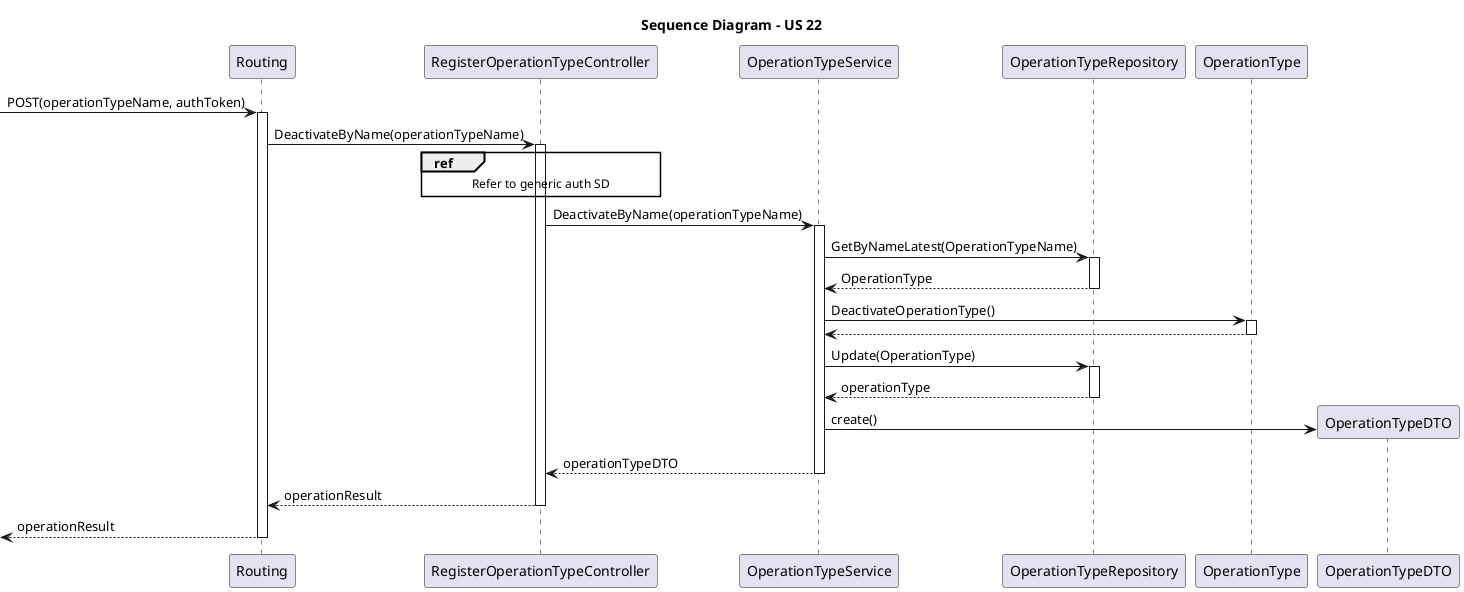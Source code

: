 @startuml US22_SD

title Sequence Diagram - US 22

participant Routing as rt
participant RegisterOperationTypeController as ctrl
participant OperationTypeService as serv
participant OperationTypeRepository as repo
participant OperationType as op
participant OperationTypeDTO as dto

-> rt : POST(operationTypeName, authToken)
activate rt

rt -> ctrl : DeactivateByName(operationTypeName)
activate ctrl

REF OVER ctrl
Refer to generic auth SD
end ref

ctrl -> serv : DeactivateByName(operationTypeName)

activate serv

serv -> repo : GetByNameLatest(OperationTypeName)

activate repo
repo --> serv : OperationType
deactivate repo

serv -> op : DeactivateOperationType()

activate op
op --> serv :
deactivate op

serv -> repo : Update(OperationType)

activate repo
repo --> serv : operationType
deactivate repo

serv -> dto** : create()
serv --> ctrl : operationTypeDTO
deactivate serv

ctrl --> rt : operationResult
deactivate ctrl

<-- rt : operationResult
deactivate rt

@enduml